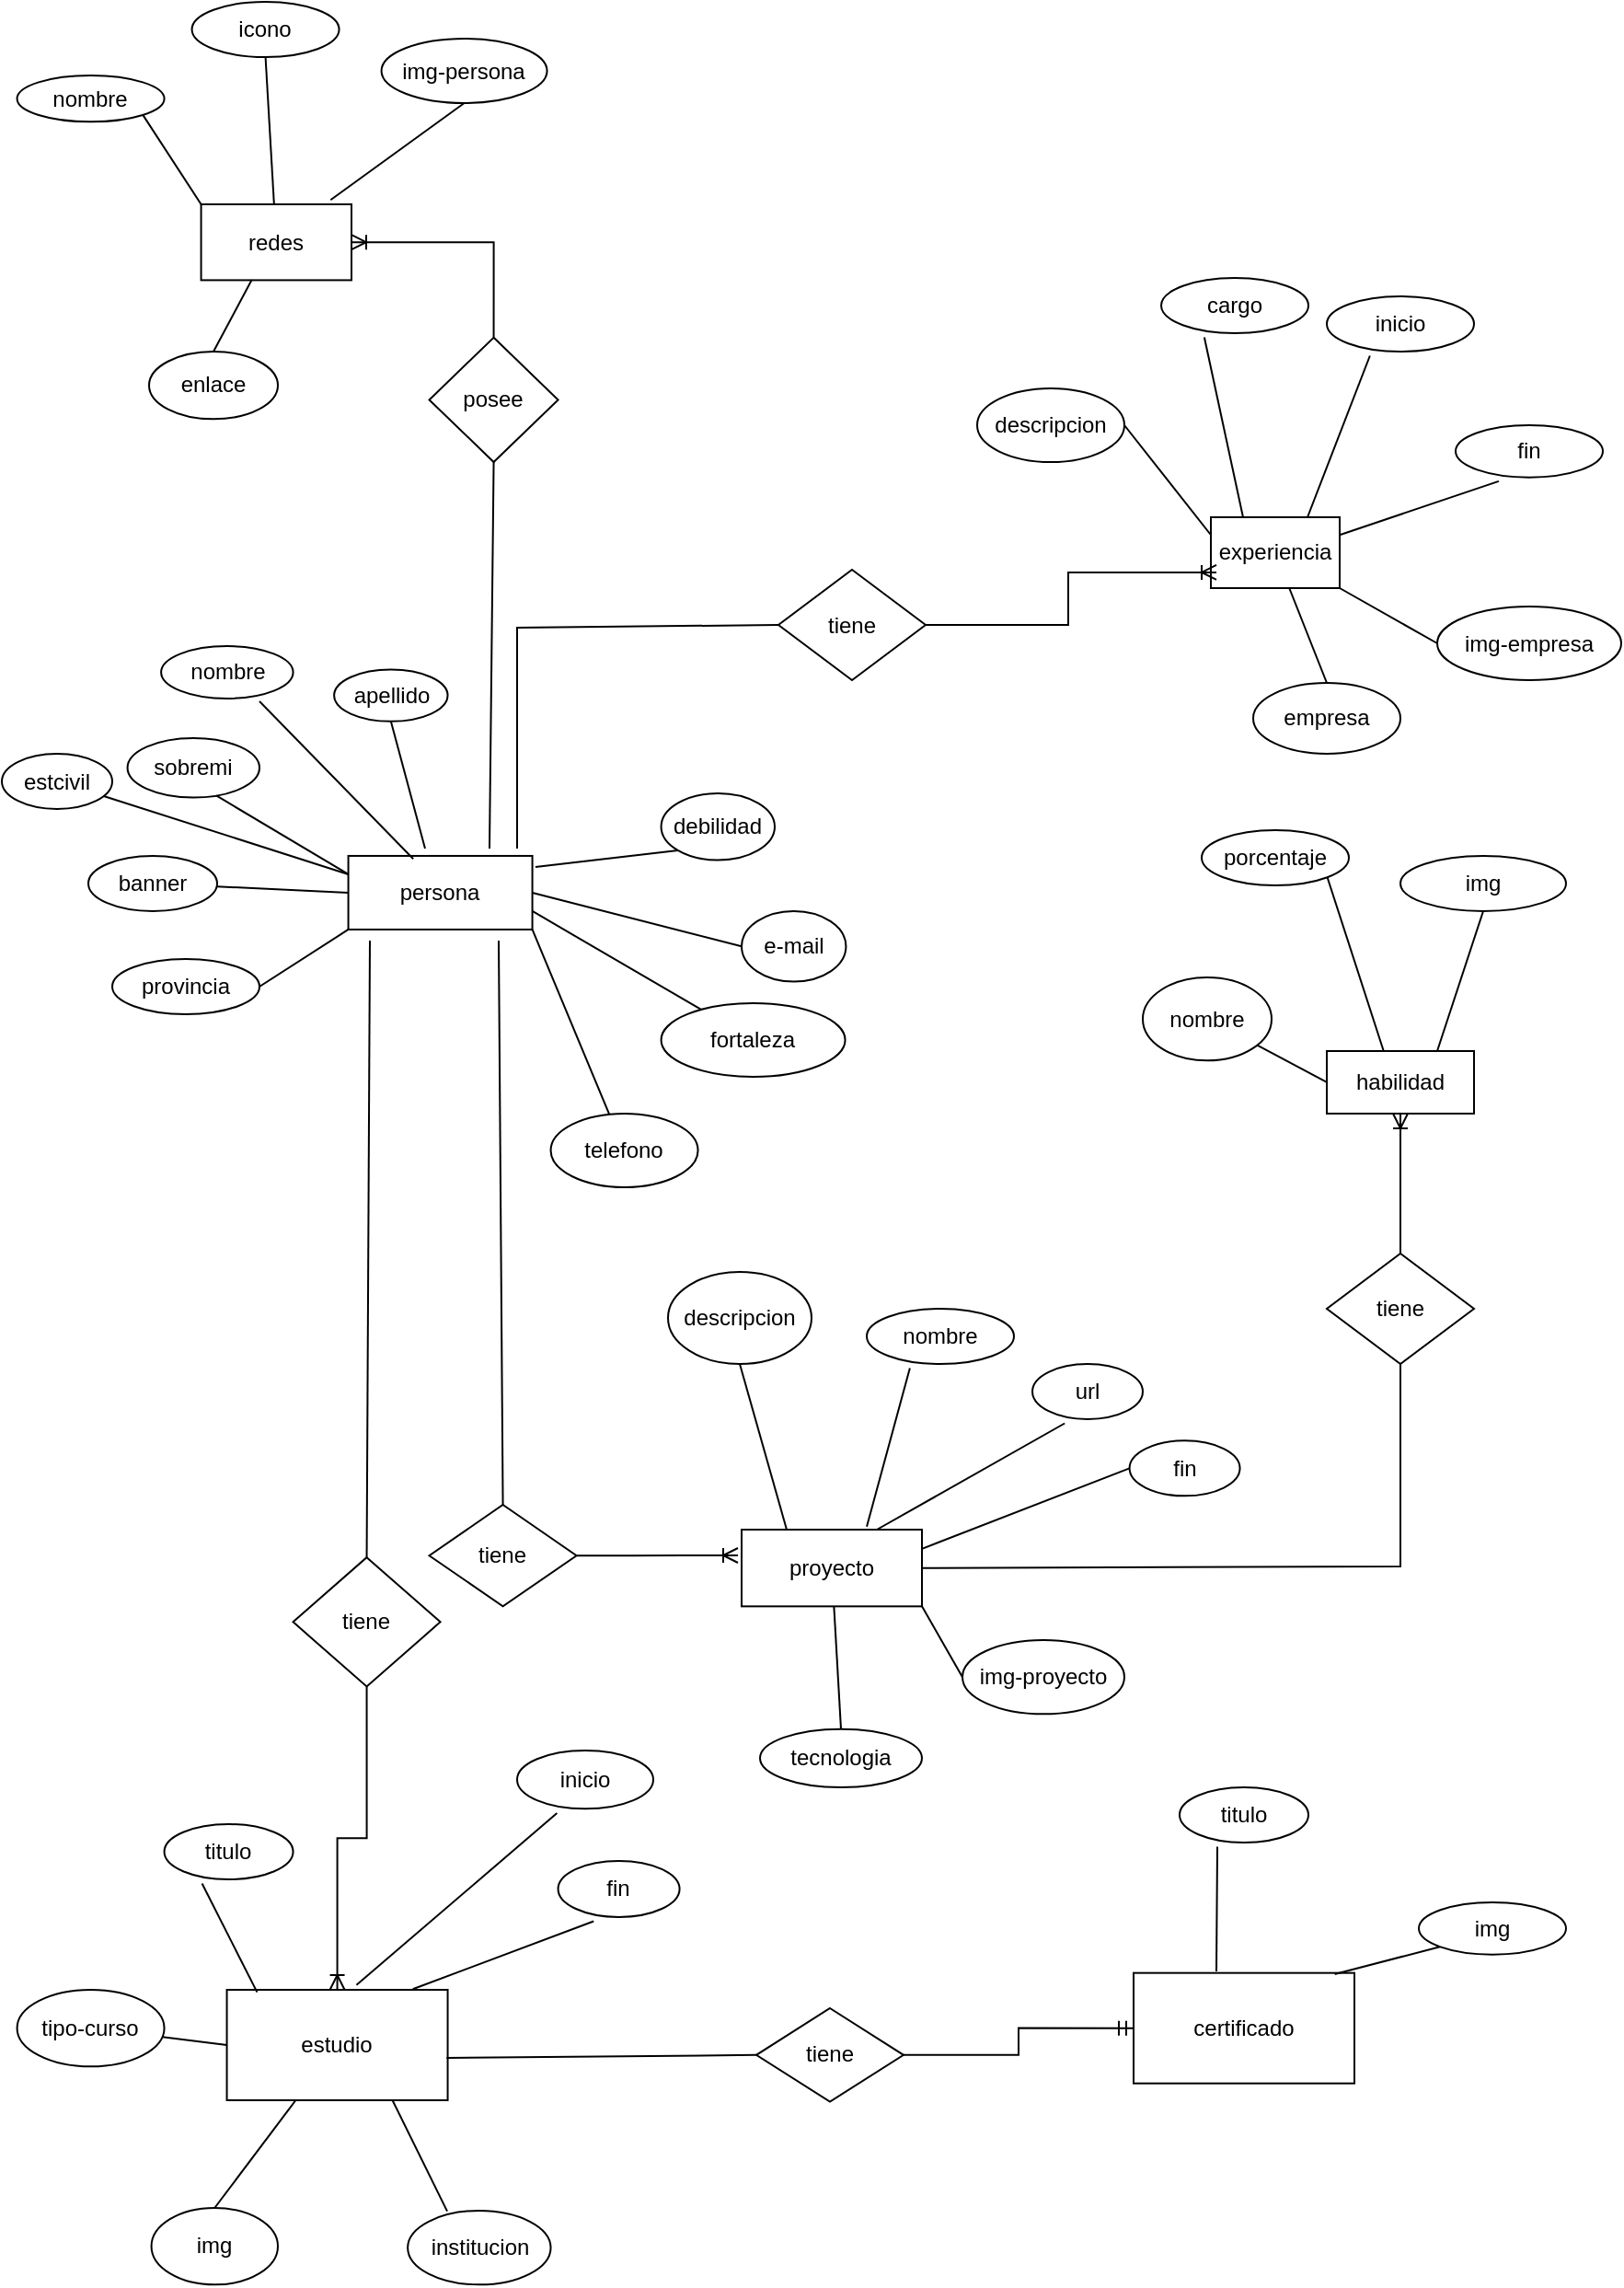 <mxfile version="20.1.1" type="device"><diagram id="R2lEEEUBdFMjLlhIrx00" name="Page-1"><mxGraphModel dx="2523" dy="1929" grid="1" gridSize="10" guides="1" tooltips="1" connect="1" arrows="1" fold="1" page="1" pageScale="1" pageWidth="850" pageHeight="1100" math="0" shadow="0" extFonts="Permanent Marker^https://fonts.googleapis.com/css?family=Permanent+Marker"><root><mxCell id="0"/><mxCell id="1" parent="0"/><mxCell id="5KSYg_C6wCTZ_rPLeU5T-1" value="persona" style="whiteSpace=wrap;html=1;align=center;" parent="1" vertex="1"><mxGeometry x="-541.72" y="-556.02" width="100" height="40" as="geometry"/></mxCell><mxCell id="5KSYg_C6wCTZ_rPLeU5T-2" value="nombre" style="ellipse;whiteSpace=wrap;html=1;align=center;" parent="1" vertex="1"><mxGeometry x="-643.44" y="-670" width="71.72" height="28.5" as="geometry"/></mxCell><mxCell id="5KSYg_C6wCTZ_rPLeU5T-3" value="" style="endArrow=none;html=1;rounded=0;exitX=0.353;exitY=0.042;exitDx=0;exitDy=0;exitPerimeter=0;" parent="1" source="5KSYg_C6wCTZ_rPLeU5T-1" edge="1"><mxGeometry width="50" height="50" relative="1" as="geometry"><mxPoint x="-251.72" y="-486.02" as="sourcePoint"/><mxPoint x="-590" y="-640" as="targetPoint"/><Array as="points"/></mxGeometry></mxCell><mxCell id="5KSYg_C6wCTZ_rPLeU5T-4" value="apellido" style="ellipse;whiteSpace=wrap;html=1;align=center;" parent="1" vertex="1"><mxGeometry x="-549.44" y="-657.25" width="61.72" height="28.14" as="geometry"/></mxCell><mxCell id="5KSYg_C6wCTZ_rPLeU5T-5" value="" style="endArrow=none;html=1;rounded=0;entryX=0.5;entryY=1;entryDx=0;entryDy=0;" parent="1" target="5KSYg_C6wCTZ_rPLeU5T-4" edge="1"><mxGeometry width="50" height="50" relative="1" as="geometry"><mxPoint x="-500" y="-560" as="sourcePoint"/><mxPoint x="-81.72" y="-526.02" as="targetPoint"/><Array as="points"/></mxGeometry></mxCell><mxCell id="5KSYg_C6wCTZ_rPLeU5T-6" value="e-mail" style="ellipse;whiteSpace=wrap;html=1;align=center;" parent="1" vertex="1"><mxGeometry x="-328" y="-526.02" width="56.72" height="38.32" as="geometry"/></mxCell><mxCell id="5KSYg_C6wCTZ_rPLeU5T-7" value="" style="endArrow=none;html=1;rounded=0;entryX=0;entryY=0.5;entryDx=0;entryDy=0;exitX=1;exitY=0.5;exitDx=0;exitDy=0;" parent="1" source="5KSYg_C6wCTZ_rPLeU5T-1" target="5KSYg_C6wCTZ_rPLeU5T-6" edge="1"><mxGeometry width="50" height="50" relative="1" as="geometry"><mxPoint x="-440" y="-560" as="sourcePoint"/><mxPoint x="-11.72" y="-416.02" as="targetPoint"/><Array as="points"/></mxGeometry></mxCell><mxCell id="5KSYg_C6wCTZ_rPLeU5T-8" value="banner" style="ellipse;whiteSpace=wrap;html=1;align=center;" parent="1" vertex="1"><mxGeometry x="-683" y="-556.02" width="70" height="30" as="geometry"/></mxCell><mxCell id="5KSYg_C6wCTZ_rPLeU5T-9" value="" style="endArrow=none;html=1;rounded=0;" parent="1" target="5KSYg_C6wCTZ_rPLeU5T-8" edge="1"><mxGeometry width="50" height="50" relative="1" as="geometry"><mxPoint x="-541.72" y="-536.02" as="sourcePoint"/><mxPoint x="-611.72" y="-556.02" as="targetPoint"/><Array as="points"/></mxGeometry></mxCell><mxCell id="5KSYg_C6wCTZ_rPLeU5T-10" value="img-persona" style="ellipse;whiteSpace=wrap;html=1;align=center;" parent="1" vertex="1"><mxGeometry x="-523.72" y="-1000" width="90" height="35" as="geometry"/></mxCell><mxCell id="5KSYg_C6wCTZ_rPLeU5T-13" value="sobremi" style="ellipse;whiteSpace=wrap;html=1;align=center;" parent="1" vertex="1"><mxGeometry x="-661.72" y="-620" width="71.72" height="32.3" as="geometry"/></mxCell><mxCell id="5KSYg_C6wCTZ_rPLeU5T-14" value="" style="endArrow=none;html=1;rounded=0;entryX=0.673;entryY=0.967;entryDx=0;entryDy=0;exitX=0;exitY=0.25;exitDx=0;exitDy=0;entryPerimeter=0;" parent="1" source="5KSYg_C6wCTZ_rPLeU5T-1" target="5KSYg_C6wCTZ_rPLeU5T-13" edge="1"><mxGeometry width="50" height="50" relative="1" as="geometry"><mxPoint x="-606.42" y="-516.02" as="sourcePoint"/><mxPoint x="-301.72" y="-497.7" as="targetPoint"/><Array as="points"/></mxGeometry></mxCell><mxCell id="5KSYg_C6wCTZ_rPLeU5T-15" value="provincia" style="ellipse;whiteSpace=wrap;html=1;align=center;" parent="1" vertex="1"><mxGeometry x="-670" y="-500" width="80" height="30" as="geometry"/></mxCell><mxCell id="5KSYg_C6wCTZ_rPLeU5T-16" value="" style="endArrow=none;html=1;rounded=0;entryX=1;entryY=0.5;entryDx=0;entryDy=0;exitX=0;exitY=1;exitDx=0;exitDy=0;" parent="1" source="5KSYg_C6wCTZ_rPLeU5T-1" target="5KSYg_C6wCTZ_rPLeU5T-15" edge="1"><mxGeometry width="50" height="50" relative="1" as="geometry"><mxPoint x="-596.42" y="-324.34" as="sourcePoint"/><mxPoint x="-291.72" y="-306.02" as="targetPoint"/><Array as="points"/></mxGeometry></mxCell><mxCell id="5KSYg_C6wCTZ_rPLeU5T-17" value="debilidad" style="ellipse;whiteSpace=wrap;html=1;align=center;" parent="1" vertex="1"><mxGeometry x="-371.72" y="-590" width="61.72" height="36.28" as="geometry"/></mxCell><mxCell id="5KSYg_C6wCTZ_rPLeU5T-18" value="" style="endArrow=none;html=1;rounded=0;entryX=0;entryY=1;entryDx=0;entryDy=0;" parent="1" target="5KSYg_C6wCTZ_rPLeU5T-17" edge="1"><mxGeometry width="50" height="50" relative="1" as="geometry"><mxPoint x="-440" y="-550" as="sourcePoint"/><mxPoint x="28.28" y="-496.02" as="targetPoint"/><Array as="points"/></mxGeometry></mxCell><mxCell id="5KSYg_C6wCTZ_rPLeU5T-19" value="fortaleza" style="ellipse;whiteSpace=wrap;html=1;align=center;" parent="1" vertex="1"><mxGeometry x="-371.72" y="-476.02" width="100" height="40" as="geometry"/></mxCell><mxCell id="5KSYg_C6wCTZ_rPLeU5T-20" value="" style="endArrow=none;html=1;rounded=0;exitX=1;exitY=0.75;exitDx=0;exitDy=0;" parent="1" source="5KSYg_C6wCTZ_rPLeU5T-1" target="5KSYg_C6wCTZ_rPLeU5T-19" edge="1"><mxGeometry width="50" height="50" relative="1" as="geometry"><mxPoint x="-531.72" y="-502.728" as="sourcePoint"/><mxPoint x="78.28" y="-376.02" as="targetPoint"/><Array as="points"/></mxGeometry></mxCell><mxCell id="5KSYg_C6wCTZ_rPLeU5T-21" value="telefono" style="ellipse;whiteSpace=wrap;html=1;align=center;" parent="1" vertex="1"><mxGeometry x="-431.72" y="-416.02" width="80" height="40" as="geometry"/></mxCell><mxCell id="5KSYg_C6wCTZ_rPLeU5T-22" value="" style="endArrow=none;html=1;rounded=0;exitX=1;exitY=1;exitDx=0;exitDy=0;" parent="1" source="5KSYg_C6wCTZ_rPLeU5T-1" target="5KSYg_C6wCTZ_rPLeU5T-21" edge="1"><mxGeometry width="50" height="50" relative="1" as="geometry"><mxPoint x="-236.42" y="-304.34" as="sourcePoint"/><mxPoint x="68.28" y="-286.02" as="targetPoint"/><Array as="points"/></mxGeometry></mxCell><mxCell id="5KSYg_C6wCTZ_rPLeU5T-23" value="estcivil" style="ellipse;whiteSpace=wrap;html=1;align=center;" parent="1" vertex="1"><mxGeometry x="-730" y="-611.5" width="60" height="30" as="geometry"/></mxCell><mxCell id="5KSYg_C6wCTZ_rPLeU5T-24" value="" style="endArrow=none;html=1;rounded=0;" parent="1" target="5KSYg_C6wCTZ_rPLeU5T-23" edge="1"><mxGeometry width="50" height="50" relative="1" as="geometry"><mxPoint x="-541.72" y="-546.02" as="sourcePoint"/><mxPoint x="-41.72" y="-256.02" as="targetPoint"/><Array as="points"/></mxGeometry></mxCell><mxCell id="5KSYg_C6wCTZ_rPLeU5T-25" value="experiencia" style="rounded=0;whiteSpace=wrap;html=1;" parent="1" vertex="1"><mxGeometry x="-73" y="-740" width="70" height="38.5" as="geometry"/></mxCell><mxCell id="5KSYg_C6wCTZ_rPLeU5T-26" value="cargo" style="ellipse;whiteSpace=wrap;html=1;align=center;" parent="1" vertex="1"><mxGeometry x="-100" y="-870" width="80" height="30" as="geometry"/></mxCell><mxCell id="5KSYg_C6wCTZ_rPLeU5T-27" value="" style="endArrow=none;html=1;rounded=0;entryX=0.293;entryY=1.075;entryDx=0;entryDy=0;exitX=0.25;exitY=0;exitDx=0;exitDy=0;entryPerimeter=0;" parent="1" source="5KSYg_C6wCTZ_rPLeU5T-25" target="5KSYg_C6wCTZ_rPLeU5T-26" edge="1"><mxGeometry width="50" height="50" relative="1" as="geometry"><mxPoint x="-134.7" y="-740" as="sourcePoint"/><mxPoint x="170" y="-721.68" as="targetPoint"/><Array as="points"/></mxGeometry></mxCell><mxCell id="5KSYg_C6wCTZ_rPLeU5T-28" value="inicio" style="ellipse;whiteSpace=wrap;html=1;align=center;" parent="1" vertex="1"><mxGeometry x="-10" y="-860" width="80" height="30" as="geometry"/></mxCell><mxCell id="5KSYg_C6wCTZ_rPLeU5T-29" value="" style="endArrow=none;html=1;rounded=0;entryX=0.293;entryY=1.075;entryDx=0;entryDy=0;exitX=0.75;exitY=0;exitDx=0;exitDy=0;entryPerimeter=0;" parent="1" source="5KSYg_C6wCTZ_rPLeU5T-25" target="5KSYg_C6wCTZ_rPLeU5T-28" edge="1"><mxGeometry width="50" height="50" relative="1" as="geometry"><mxPoint x="-34.7" y="-728.32" as="sourcePoint"/><mxPoint x="270" y="-710" as="targetPoint"/><Array as="points"/></mxGeometry></mxCell><mxCell id="5KSYg_C6wCTZ_rPLeU5T-30" value="fin" style="ellipse;whiteSpace=wrap;html=1;align=center;" parent="1" vertex="1"><mxGeometry x="60" y="-790" width="80" height="28.32" as="geometry"/></mxCell><mxCell id="5KSYg_C6wCTZ_rPLeU5T-31" value="" style="endArrow=none;html=1;rounded=0;entryX=0.293;entryY=1.075;entryDx=0;entryDy=0;exitX=1;exitY=0.25;exitDx=0;exitDy=0;entryPerimeter=0;" parent="1" source="5KSYg_C6wCTZ_rPLeU5T-25" target="5KSYg_C6wCTZ_rPLeU5T-30" edge="1"><mxGeometry width="50" height="50" relative="1" as="geometry"><mxPoint x="55.3" y="-668.32" as="sourcePoint"/><mxPoint x="360" y="-650" as="targetPoint"/><Array as="points"/></mxGeometry></mxCell><mxCell id="5KSYg_C6wCTZ_rPLeU5T-32" value="img-empresa" style="ellipse;whiteSpace=wrap;html=1;align=center;" parent="1" vertex="1"><mxGeometry x="50" y="-691.5" width="100" height="40" as="geometry"/></mxCell><mxCell id="5KSYg_C6wCTZ_rPLeU5T-33" value="" style="endArrow=none;html=1;rounded=0;entryX=0;entryY=0.5;entryDx=0;entryDy=0;exitX=1;exitY=1;exitDx=0;exitDy=0;" parent="1" source="5KSYg_C6wCTZ_rPLeU5T-25" target="5KSYg_C6wCTZ_rPLeU5T-32" edge="1"><mxGeometry width="50" height="50" relative="1" as="geometry"><mxPoint x="-60" y="-731.5" as="sourcePoint"/><mxPoint x="360" y="-541.5" as="targetPoint"/><Array as="points"/></mxGeometry></mxCell><mxCell id="5KSYg_C6wCTZ_rPLeU5T-36" value="empresa" style="ellipse;whiteSpace=wrap;html=1;align=center;" parent="1" vertex="1"><mxGeometry x="-50" y="-650" width="80" height="38.5" as="geometry"/></mxCell><mxCell id="5KSYg_C6wCTZ_rPLeU5T-37" value="" style="endArrow=none;html=1;rounded=0;entryX=0.5;entryY=0;entryDx=0;entryDy=0;" parent="1" source="5KSYg_C6wCTZ_rPLeU5T-25" target="5KSYg_C6wCTZ_rPLeU5T-36" edge="1"><mxGeometry width="50" height="50" relative="1" as="geometry"><mxPoint x="-180" y="-685" as="sourcePoint"/><mxPoint x="120" y="-485" as="targetPoint"/><Array as="points"/></mxGeometry></mxCell><mxCell id="5KSYg_C6wCTZ_rPLeU5T-38" value="proyecto" style="rounded=0;whiteSpace=wrap;html=1;" parent="1" vertex="1"><mxGeometry x="-328" y="-190" width="98" height="41.68" as="geometry"/></mxCell><mxCell id="5KSYg_C6wCTZ_rPLeU5T-39" value="nombre" style="ellipse;whiteSpace=wrap;html=1;align=center;" parent="1" vertex="1"><mxGeometry x="-260" y="-310" width="80" height="30" as="geometry"/></mxCell><mxCell id="5KSYg_C6wCTZ_rPLeU5T-40" value="" style="endArrow=none;html=1;rounded=0;entryX=0.293;entryY=1.075;entryDx=0;entryDy=0;entryPerimeter=0;exitX=0.694;exitY=-0.04;exitDx=0;exitDy=0;exitPerimeter=0;" parent="1" source="5KSYg_C6wCTZ_rPLeU5T-38" target="5KSYg_C6wCTZ_rPLeU5T-39" edge="1"><mxGeometry width="50" height="50" relative="1" as="geometry"><mxPoint x="-240" y="-210" as="sourcePoint"/><mxPoint x="2" y="-190" as="targetPoint"/><Array as="points"/></mxGeometry></mxCell><mxCell id="5KSYg_C6wCTZ_rPLeU5T-41" value="url" style="ellipse;whiteSpace=wrap;html=1;align=center;" parent="1" vertex="1"><mxGeometry x="-170" y="-280" width="60" height="30" as="geometry"/></mxCell><mxCell id="5KSYg_C6wCTZ_rPLeU5T-42" value="" style="endArrow=none;html=1;rounded=0;entryX=0.293;entryY=1.075;entryDx=0;entryDy=0;exitX=0.75;exitY=0;exitDx=0;exitDy=0;entryPerimeter=0;" parent="1" source="5KSYg_C6wCTZ_rPLeU5T-38" target="5KSYg_C6wCTZ_rPLeU5T-41" edge="1"><mxGeometry width="50" height="50" relative="1" as="geometry"><mxPoint x="-202.7" y="-196.64" as="sourcePoint"/><mxPoint x="102" y="-178.32" as="targetPoint"/><Array as="points"/></mxGeometry></mxCell><mxCell id="5KSYg_C6wCTZ_rPLeU5T-43" value="fin" style="ellipse;whiteSpace=wrap;html=1;align=center;" parent="1" vertex="1"><mxGeometry x="-117.22" y="-238.32" width="60" height="30" as="geometry"/></mxCell><mxCell id="5KSYg_C6wCTZ_rPLeU5T-44" value="" style="endArrow=none;html=1;rounded=0;entryX=0;entryY=0.5;entryDx=0;entryDy=0;exitX=1;exitY=0.25;exitDx=0;exitDy=0;" parent="1" source="5KSYg_C6wCTZ_rPLeU5T-38" target="5KSYg_C6wCTZ_rPLeU5T-43" edge="1"><mxGeometry width="50" height="50" relative="1" as="geometry"><mxPoint x="-246.7" y="-682.32" as="sourcePoint"/><mxPoint x="58" y="-664.0" as="targetPoint"/><Array as="points"/></mxGeometry></mxCell><mxCell id="5KSYg_C6wCTZ_rPLeU5T-45" value="img-proyecto" style="ellipse;whiteSpace=wrap;html=1;align=center;" parent="1" vertex="1"><mxGeometry x="-208" y="-130" width="88" height="40.18" as="geometry"/></mxCell><mxCell id="5KSYg_C6wCTZ_rPLeU5T-46" value="" style="endArrow=none;html=1;rounded=0;entryX=0;entryY=0.5;entryDx=0;entryDy=0;exitX=1;exitY=1;exitDx=0;exitDy=0;" parent="1" source="5KSYg_C6wCTZ_rPLeU5T-38" target="5KSYg_C6wCTZ_rPLeU5T-45" edge="1"><mxGeometry width="50" height="50" relative="1" as="geometry"><mxPoint x="-228" y="-199.82" as="sourcePoint"/><mxPoint x="192" y="-9.82" as="targetPoint"/><Array as="points"/></mxGeometry></mxCell><mxCell id="5KSYg_C6wCTZ_rPLeU5T-47" value="tecnologia" style="ellipse;whiteSpace=wrap;html=1;align=center;" parent="1" vertex="1"><mxGeometry x="-318" y="-81.68" width="88" height="31.68" as="geometry"/></mxCell><mxCell id="5KSYg_C6wCTZ_rPLeU5T-48" value="" style="endArrow=none;html=1;rounded=0;entryX=0.5;entryY=0;entryDx=0;entryDy=0;" parent="1" source="5KSYg_C6wCTZ_rPLeU5T-38" target="5KSYg_C6wCTZ_rPLeU5T-47" edge="1"><mxGeometry width="50" height="50" relative="1" as="geometry"><mxPoint x="-348" y="-153.32" as="sourcePoint"/><mxPoint x="-48" y="46.68" as="targetPoint"/><Array as="points"/></mxGeometry></mxCell><mxCell id="5KSYg_C6wCTZ_rPLeU5T-49" value="descripcion" style="ellipse;whiteSpace=wrap;html=1;" parent="1" vertex="1"><mxGeometry x="-200" y="-810" width="80" height="40" as="geometry"/></mxCell><mxCell id="5KSYg_C6wCTZ_rPLeU5T-50" value="" style="endArrow=none;html=1;rounded=0;entryX=0;entryY=0.25;entryDx=0;entryDy=0;exitX=1;exitY=0.5;exitDx=0;exitDy=0;" parent="1" source="5KSYg_C6wCTZ_rPLeU5T-49" target="5KSYg_C6wCTZ_rPLeU5T-25" edge="1"><mxGeometry width="50" height="50" relative="1" as="geometry"><mxPoint x="-290" y="-620" as="sourcePoint"/><mxPoint x="-240" y="-670" as="targetPoint"/></mxGeometry></mxCell><mxCell id="5KSYg_C6wCTZ_rPLeU5T-52" value="descripcion" style="ellipse;whiteSpace=wrap;html=1;" parent="1" vertex="1"><mxGeometry x="-368" y="-330" width="78" height="50" as="geometry"/></mxCell><mxCell id="5KSYg_C6wCTZ_rPLeU5T-53" value="" style="endArrow=none;html=1;rounded=0;exitX=0.5;exitY=1;exitDx=0;exitDy=0;entryX=0.25;entryY=0;entryDx=0;entryDy=0;" parent="1" source="5KSYg_C6wCTZ_rPLeU5T-52" target="5KSYg_C6wCTZ_rPLeU5T-38" edge="1"><mxGeometry width="50" height="50" relative="1" as="geometry"><mxPoint x="-458" y="-133.32" as="sourcePoint"/><mxPoint x="-308" y="-210" as="targetPoint"/></mxGeometry></mxCell><mxCell id="5KSYg_C6wCTZ_rPLeU5T-57" value="redes" style="rounded=0;whiteSpace=wrap;html=1;" parent="1" vertex="1"><mxGeometry x="-621.72" y="-910" width="81.72" height="41.21" as="geometry"/></mxCell><mxCell id="5KSYg_C6wCTZ_rPLeU5T-58" value="nombre" style="ellipse;whiteSpace=wrap;html=1;align=center;" parent="1" vertex="1"><mxGeometry x="-721.72" y="-980" width="80" height="25.16" as="geometry"/></mxCell><mxCell id="5KSYg_C6wCTZ_rPLeU5T-59" value="" style="endArrow=none;html=1;rounded=0;entryX=1;entryY=1;entryDx=0;entryDy=0;exitX=0;exitY=0;exitDx=0;exitDy=0;" parent="1" source="5KSYg_C6wCTZ_rPLeU5T-57" target="5KSYg_C6wCTZ_rPLeU5T-58" edge="1"><mxGeometry width="50" height="50" relative="1" as="geometry"><mxPoint x="-606.42" y="-912.11" as="sourcePoint"/><mxPoint x="-654.36" y="-961.953" as="targetPoint"/><Array as="points"/></mxGeometry></mxCell><mxCell id="5KSYg_C6wCTZ_rPLeU5T-60" value="icono" style="ellipse;whiteSpace=wrap;html=1;align=center;" parent="1" vertex="1"><mxGeometry x="-626.72" y="-1020" width="80" height="30" as="geometry"/></mxCell><mxCell id="5KSYg_C6wCTZ_rPLeU5T-61" value="" style="endArrow=none;html=1;rounded=0;entryX=0.5;entryY=1;entryDx=0;entryDy=0;" parent="1" source="5KSYg_C6wCTZ_rPLeU5T-57" target="5KSYg_C6wCTZ_rPLeU5T-60" edge="1"><mxGeometry width="50" height="50" relative="1" as="geometry"><mxPoint x="-551.72" y="-918.79" as="sourcePoint"/><mxPoint x="-201.72" y="-882.11" as="targetPoint"/><Array as="points"/></mxGeometry></mxCell><mxCell id="5KSYg_C6wCTZ_rPLeU5T-62" value="enlace" style="ellipse;whiteSpace=wrap;html=1;align=center;" parent="1" vertex="1"><mxGeometry x="-650" y="-830" width="70" height="36.68" as="geometry"/></mxCell><mxCell id="5KSYg_C6wCTZ_rPLeU5T-63" value="" style="endArrow=none;html=1;rounded=0;exitX=0.337;exitY=0.996;exitDx=0;exitDy=0;exitPerimeter=0;entryX=0.5;entryY=0;entryDx=0;entryDy=0;" parent="1" source="5KSYg_C6wCTZ_rPLeU5T-57" target="5KSYg_C6wCTZ_rPLeU5T-62" edge="1"><mxGeometry width="50" height="50" relative="1" as="geometry"><mxPoint x="-416.42" y="-840.43" as="sourcePoint"/><mxPoint x="-641.72" y="-828.79" as="targetPoint"/><Array as="points"/></mxGeometry></mxCell><mxCell id="5KSYg_C6wCTZ_rPLeU5T-69" value="estudio" style="rounded=0;whiteSpace=wrap;html=1;" parent="1" vertex="1"><mxGeometry x="-607.72" y="60.0" width="120" height="60" as="geometry"/></mxCell><mxCell id="5KSYg_C6wCTZ_rPLeU5T-70" value="titulo" style="ellipse;whiteSpace=wrap;html=1;align=center;" parent="1" vertex="1"><mxGeometry x="-641.72" y="-30.0" width="70" height="30" as="geometry"/></mxCell><mxCell id="5KSYg_C6wCTZ_rPLeU5T-71" value="" style="endArrow=none;html=1;rounded=0;entryX=0.293;entryY=1.075;entryDx=0;entryDy=0;exitX=0.137;exitY=0.022;exitDx=0;exitDy=0;exitPerimeter=0;entryPerimeter=0;" parent="1" target="5KSYg_C6wCTZ_rPLeU5T-70" edge="1" source="5KSYg_C6wCTZ_rPLeU5T-69"><mxGeometry width="50" height="50" relative="1" as="geometry"><mxPoint x="-582.42" y="81.68" as="sourcePoint"/><mxPoint x="-277.72" y="100.0" as="targetPoint"/><Array as="points"/></mxGeometry></mxCell><mxCell id="5KSYg_C6wCTZ_rPLeU5T-72" value="inicio" style="ellipse;whiteSpace=wrap;html=1;align=center;" parent="1" vertex="1"><mxGeometry x="-450" y="-70.0" width="74" height="31.68" as="geometry"/></mxCell><mxCell id="5KSYg_C6wCTZ_rPLeU5T-73" value="" style="endArrow=none;html=1;rounded=0;entryX=0.293;entryY=1.075;entryDx=0;entryDy=0;exitX=0.587;exitY=-0.044;exitDx=0;exitDy=0;entryPerimeter=0;exitPerimeter=0;" parent="1" source="5KSYg_C6wCTZ_rPLeU5T-69" target="5KSYg_C6wCTZ_rPLeU5T-72" edge="1"><mxGeometry width="50" height="50" relative="1" as="geometry"><mxPoint x="-482.42" y="93.36" as="sourcePoint"/><mxPoint x="-177.72" y="111.68" as="targetPoint"/><Array as="points"/></mxGeometry></mxCell><mxCell id="5KSYg_C6wCTZ_rPLeU5T-74" value="fin" style="ellipse;whiteSpace=wrap;html=1;align=center;" parent="1" vertex="1"><mxGeometry x="-427.72" y="-10.0" width="66" height="30.47" as="geometry"/></mxCell><mxCell id="5KSYg_C6wCTZ_rPLeU5T-75" value="" style="endArrow=none;html=1;rounded=0;entryX=0.293;entryY=1.075;entryDx=0;entryDy=0;entryPerimeter=0;exitX=0.842;exitY=-0.006;exitDx=0;exitDy=0;exitPerimeter=0;" parent="1" target="5KSYg_C6wCTZ_rPLeU5T-74" edge="1" source="5KSYg_C6wCTZ_rPLeU5T-69"><mxGeometry width="50" height="50" relative="1" as="geometry"><mxPoint x="-500" y="80" as="sourcePoint"/><mxPoint x="-87.72" y="171.68" as="targetPoint"/><Array as="points"/></mxGeometry></mxCell><mxCell id="5KSYg_C6wCTZ_rPLeU5T-76" value="institucion" style="ellipse;whiteSpace=wrap;html=1;align=center;" parent="1" vertex="1"><mxGeometry x="-509.44" y="180" width="77.72" height="40.18" as="geometry"/></mxCell><mxCell id="5KSYg_C6wCTZ_rPLeU5T-77" value="" style="endArrow=none;html=1;rounded=0;entryX=0.276;entryY=0.008;entryDx=0;entryDy=0;exitX=0.75;exitY=1;exitDx=0;exitDy=0;entryPerimeter=0;" parent="1" source="5KSYg_C6wCTZ_rPLeU5T-69" target="5KSYg_C6wCTZ_rPLeU5T-76" edge="1"><mxGeometry width="50" height="50" relative="1" as="geometry"><mxPoint x="-507.72" y="90.18" as="sourcePoint"/><mxPoint x="-87.72" y="280.18" as="targetPoint"/><Array as="points"/></mxGeometry></mxCell><mxCell id="5KSYg_C6wCTZ_rPLeU5T-78" value="img" style="ellipse;whiteSpace=wrap;html=1;align=center;" parent="1" vertex="1"><mxGeometry x="-648.72" y="178.5" width="68.72" height="41.68" as="geometry"/></mxCell><mxCell id="5KSYg_C6wCTZ_rPLeU5T-79" value="" style="endArrow=none;html=1;rounded=0;entryX=0.5;entryY=0;entryDx=0;entryDy=0;" parent="1" source="5KSYg_C6wCTZ_rPLeU5T-69" target="5KSYg_C6wCTZ_rPLeU5T-78" edge="1"><mxGeometry width="50" height="50" relative="1" as="geometry"><mxPoint x="-627.72" y="136.68" as="sourcePoint"/><mxPoint x="-327.72" y="336.68" as="targetPoint"/><Array as="points"/></mxGeometry></mxCell><mxCell id="5KSYg_C6wCTZ_rPLeU5T-80" value="" style="endArrow=none;html=1;rounded=0;entryX=0;entryY=0.5;entryDx=0;entryDy=0;" parent="1" source="5KSYg_C6wCTZ_rPLeU5T-81" target="5KSYg_C6wCTZ_rPLeU5T-69" edge="1"><mxGeometry width="50" height="50" relative="1" as="geometry"><mxPoint x="-627.72" y="45.0" as="sourcePoint"/><mxPoint x="-607.72" y="81.68" as="targetPoint"/></mxGeometry></mxCell><mxCell id="5KSYg_C6wCTZ_rPLeU5T-81" value="tipo-curso" style="ellipse;whiteSpace=wrap;html=1;" parent="1" vertex="1"><mxGeometry x="-721.72" y="60.0" width="80" height="41.68" as="geometry"/></mxCell><mxCell id="5KSYg_C6wCTZ_rPLeU5T-82" value="certificado" style="rounded=0;whiteSpace=wrap;html=1;" parent="1" vertex="1"><mxGeometry x="-115.0" y="50.84" width="120" height="60" as="geometry"/></mxCell><mxCell id="5KSYg_C6wCTZ_rPLeU5T-83" value="titulo" style="ellipse;whiteSpace=wrap;html=1;align=center;" parent="1" vertex="1"><mxGeometry x="-90" y="-50.0" width="70" height="30" as="geometry"/></mxCell><mxCell id="5KSYg_C6wCTZ_rPLeU5T-84" value="" style="endArrow=none;html=1;rounded=0;entryX=0.293;entryY=1.075;entryDx=0;entryDy=0;entryPerimeter=0;" parent="1" target="5KSYg_C6wCTZ_rPLeU5T-83" edge="1"><mxGeometry width="50" height="50" relative="1" as="geometry"><mxPoint x="-70" y="50" as="sourcePoint"/><mxPoint x="212.78" y="69.16" as="targetPoint"/><Array as="points"/></mxGeometry></mxCell><mxCell id="5KSYg_C6wCTZ_rPLeU5T-100" value="img" style="ellipse;whiteSpace=wrap;html=1;align=center;" parent="1" vertex="1"><mxGeometry x="40" y="12.48" width="80" height="28.36" as="geometry"/></mxCell><mxCell id="5KSYg_C6wCTZ_rPLeU5T-101" value="" style="endArrow=none;html=1;rounded=0;entryX=0;entryY=1;entryDx=0;entryDy=0;exitX=0.911;exitY=0.011;exitDx=0;exitDy=0;exitPerimeter=0;" parent="1" source="5KSYg_C6wCTZ_rPLeU5T-82" target="5KSYg_C6wCTZ_rPLeU5T-100" edge="1"><mxGeometry width="50" height="50" relative="1" as="geometry"><mxPoint x="-7.22" y="34.16" as="sourcePoint"/><mxPoint x="76.22" y="29.647" as="targetPoint"/><Array as="points"/></mxGeometry></mxCell><mxCell id="5KSYg_C6wCTZ_rPLeU5T-104" value="habilidad" style="rounded=0;whiteSpace=wrap;html=1;" parent="1" vertex="1"><mxGeometry x="-10" y="-450" width="80" height="33.98" as="geometry"/></mxCell><mxCell id="5KSYg_C6wCTZ_rPLeU5T-105" value="porcentaje" style="ellipse;whiteSpace=wrap;html=1;align=center;" parent="1" vertex="1"><mxGeometry x="-78" y="-570" width="80" height="30" as="geometry"/></mxCell><mxCell id="5KSYg_C6wCTZ_rPLeU5T-106" value="" style="endArrow=none;html=1;rounded=0;entryX=1;entryY=1;entryDx=0;entryDy=0;exitX=0.385;exitY=-0.008;exitDx=0;exitDy=0;exitPerimeter=0;" parent="1" source="5KSYg_C6wCTZ_rPLeU5T-104" target="5KSYg_C6wCTZ_rPLeU5T-105" edge="1"><mxGeometry width="50" height="50" relative="1" as="geometry"><mxPoint x="20" y="-480" as="sourcePoint"/><mxPoint x="290" y="-436.52" as="targetPoint"/><Array as="points"/></mxGeometry></mxCell><mxCell id="5KSYg_C6wCTZ_rPLeU5T-107" value="img" style="ellipse;whiteSpace=wrap;html=1;align=center;" parent="1" vertex="1"><mxGeometry x="30" y="-556.02" width="90" height="30" as="geometry"/></mxCell><mxCell id="5KSYg_C6wCTZ_rPLeU5T-108" value="" style="endArrow=none;html=1;rounded=0;entryX=0.5;entryY=1;entryDx=0;entryDy=0;exitX=0.75;exitY=0;exitDx=0;exitDy=0;" parent="1" source="5KSYg_C6wCTZ_rPLeU5T-104" target="5KSYg_C6wCTZ_rPLeU5T-107" edge="1"><mxGeometry width="50" height="50" relative="1" as="geometry"><mxPoint x="85.3" y="-443.16" as="sourcePoint"/><mxPoint x="390" y="-424.84" as="targetPoint"/><Array as="points"/></mxGeometry></mxCell><mxCell id="5KSYg_C6wCTZ_rPLeU5T-115" value="" style="endArrow=none;html=1;rounded=0;entryX=0;entryY=0.5;entryDx=0;entryDy=0;" parent="1" source="5KSYg_C6wCTZ_rPLeU5T-116" target="5KSYg_C6wCTZ_rPLeU5T-104" edge="1"><mxGeometry width="50" height="50" relative="1" as="geometry"><mxPoint x="-60" y="-491.52" as="sourcePoint"/><mxPoint x="-40" y="-454.84" as="targetPoint"/></mxGeometry></mxCell><mxCell id="5KSYg_C6wCTZ_rPLeU5T-116" value="nombre" style="ellipse;whiteSpace=wrap;html=1;" parent="1" vertex="1"><mxGeometry x="-110" y="-490" width="70" height="45.16" as="geometry"/></mxCell><mxCell id="5KSYg_C6wCTZ_rPLeU5T-117" value="tiene" style="rhombus;whiteSpace=wrap;html=1;" parent="1" vertex="1"><mxGeometry x="-10" y="-340" width="80" height="60" as="geometry"/></mxCell><mxCell id="5KSYg_C6wCTZ_rPLeU5T-118" value="" style="endArrow=none;html=1;rounded=0;entryX=0.5;entryY=1;entryDx=0;entryDy=0;exitX=1;exitY=0.5;exitDx=0;exitDy=0;" parent="1" source="5KSYg_C6wCTZ_rPLeU5T-38" target="5KSYg_C6wCTZ_rPLeU5T-117" edge="1"><mxGeometry width="50" height="50" relative="1" as="geometry"><mxPoint x="-268" y="-210" as="sourcePoint"/><mxPoint x="-201.72" y="-546.02" as="targetPoint"/><Array as="points"><mxPoint x="30" y="-170"/></Array></mxGeometry></mxCell><mxCell id="5KSYg_C6wCTZ_rPLeU5T-120" value="posee" style="rhombus;whiteSpace=wrap;html=1;" parent="1" vertex="1"><mxGeometry x="-497.72" y="-837.58" width="70" height="67.58" as="geometry"/></mxCell><mxCell id="5KSYg_C6wCTZ_rPLeU5T-123" value="tiene" style="rhombus;whiteSpace=wrap;html=1;" parent="1" vertex="1"><mxGeometry x="-497.72" y="-203.48" width="80" height="55.16" as="geometry"/></mxCell><mxCell id="5KSYg_C6wCTZ_rPLeU5T-124" value="" style="endArrow=none;html=1;rounded=0;entryX=0.5;entryY=0;entryDx=0;entryDy=0;" parent="1" target="5KSYg_C6wCTZ_rPLeU5T-123" edge="1"><mxGeometry width="50" height="50" relative="1" as="geometry"><mxPoint x="-460" y="-510" as="sourcePoint"/><mxPoint x="-490" y="100" as="targetPoint"/><Array as="points"/></mxGeometry></mxCell><mxCell id="5KSYg_C6wCTZ_rPLeU5T-141" value="tiene" style="rhombus;whiteSpace=wrap;html=1;" parent="1" vertex="1"><mxGeometry x="-320" y="70" width="80" height="50.84" as="geometry"/></mxCell><mxCell id="5KSYg_C6wCTZ_rPLeU5T-142" value="" style="endArrow=none;html=1;rounded=0;exitX=0;exitY=0.5;exitDx=0;exitDy=0;entryX=0.995;entryY=0.617;entryDx=0;entryDy=0;entryPerimeter=0;" parent="1" source="5KSYg_C6wCTZ_rPLeU5T-141" target="5KSYg_C6wCTZ_rPLeU5T-69" edge="1"><mxGeometry width="50" height="50" relative="1" as="geometry"><mxPoint x="-257.22" y="-90.84" as="sourcePoint"/><mxPoint x="-480" y="95" as="targetPoint"/></mxGeometry></mxCell><mxCell id="5KSYg_C6wCTZ_rPLeU5T-144" value="tiene" style="rhombus;whiteSpace=wrap;html=1;" parent="1" vertex="1"><mxGeometry x="-571.72" y="-174.91" width="80" height="70.18" as="geometry"/></mxCell><mxCell id="5KSYg_C6wCTZ_rPLeU5T-145" value="" style="endArrow=none;html=1;rounded=0;exitX=0.5;exitY=0;exitDx=0;exitDy=0;" parent="1" source="5KSYg_C6wCTZ_rPLeU5T-144" edge="1"><mxGeometry width="50" height="50" relative="1" as="geometry"><mxPoint x="-290" y="-490" as="sourcePoint"/><mxPoint x="-530" y="-510" as="targetPoint"/></mxGeometry></mxCell><mxCell id="5KSYg_C6wCTZ_rPLeU5T-149" value="" style="endArrow=none;html=1;rounded=0;entryX=0.5;entryY=1;entryDx=0;entryDy=0;" parent="1" target="5KSYg_C6wCTZ_rPLeU5T-120" edge="1"><mxGeometry width="50" height="50" relative="1" as="geometry"><mxPoint x="-465" y="-560" as="sourcePoint"/><mxPoint x="-240" y="-760" as="targetPoint"/></mxGeometry></mxCell><mxCell id="5KSYg_C6wCTZ_rPLeU5T-151" value="tiene" style="rhombus;whiteSpace=wrap;html=1;" parent="1" vertex="1"><mxGeometry x="-308" y="-711.5" width="80" height="60" as="geometry"/></mxCell><mxCell id="5KSYg_C6wCTZ_rPLeU5T-152" value="" style="endArrow=none;html=1;rounded=0;entryX=0;entryY=0.5;entryDx=0;entryDy=0;" parent="1" target="5KSYg_C6wCTZ_rPLeU5T-151" edge="1"><mxGeometry width="50" height="50" relative="1" as="geometry"><mxPoint x="-450" y="-560" as="sourcePoint"/><mxPoint x="-240" y="-690" as="targetPoint"/><Array as="points"><mxPoint x="-450" y="-680"/></Array></mxGeometry></mxCell><mxCell id="5KSYg_C6wCTZ_rPLeU5T-159" value="" style="endArrow=none;html=1;rounded=0;entryX=0.5;entryY=1;entryDx=0;entryDy=0;exitX=0.861;exitY=-0.057;exitDx=0;exitDy=0;exitPerimeter=0;" parent="1" source="5KSYg_C6wCTZ_rPLeU5T-57" target="5KSYg_C6wCTZ_rPLeU5T-10" edge="1"><mxGeometry width="50" height="50" relative="1" as="geometry"><mxPoint x="-520" y="-930" as="sourcePoint"/><mxPoint x="-240" y="-980" as="targetPoint"/></mxGeometry></mxCell><mxCell id="5KSYg_C6wCTZ_rPLeU5T-161" value="" style="edgeStyle=entityRelationEdgeStyle;fontSize=12;html=1;endArrow=ERoneToMany;rounded=0;exitX=1;exitY=0.5;exitDx=0;exitDy=0;" parent="1" source="5KSYg_C6wCTZ_rPLeU5T-123" edge="1"><mxGeometry width="100" height="100" relative="1" as="geometry"><mxPoint x="-320" y="-180" as="sourcePoint"/><mxPoint x="-330" y="-176" as="targetPoint"/></mxGeometry></mxCell><mxCell id="7msBOL-YbDgu_zZS2jJ0-7" value="" style="edgeStyle=orthogonalEdgeStyle;fontSize=12;html=1;endArrow=ERoneToMany;rounded=0;exitX=1;exitY=0.5;exitDx=0;exitDy=0;entryX=0.043;entryY=0.779;entryDx=0;entryDy=0;entryPerimeter=0;" edge="1" parent="1" source="5KSYg_C6wCTZ_rPLeU5T-151" target="5KSYg_C6wCTZ_rPLeU5T-25"><mxGeometry width="100" height="100" relative="1" as="geometry"><mxPoint x="-180.0" y="-681.99" as="sourcePoint"/><mxPoint x="-80" y="-720" as="targetPoint"/></mxGeometry></mxCell><mxCell id="7msBOL-YbDgu_zZS2jJ0-8" value="" style="edgeStyle=orthogonalEdgeStyle;fontSize=12;html=1;endArrow=ERoneToMany;rounded=0;entryX=1;entryY=0.5;entryDx=0;entryDy=0;exitX=0.5;exitY=0;exitDx=0;exitDy=0;" edge="1" parent="1" source="5KSYg_C6wCTZ_rPLeU5T-120" target="5KSYg_C6wCTZ_rPLeU5T-57"><mxGeometry width="100" height="100" relative="1" as="geometry"><mxPoint x="-470" y="-840" as="sourcePoint"/><mxPoint x="-418.86" y="-871.18" as="targetPoint"/></mxGeometry></mxCell><mxCell id="7msBOL-YbDgu_zZS2jJ0-9" value="" style="edgeStyle=orthogonalEdgeStyle;fontSize=12;html=1;endArrow=ERoneToMany;rounded=0;exitX=0.5;exitY=0;exitDx=0;exitDy=0;entryX=0.5;entryY=1;entryDx=0;entryDy=0;" edge="1" parent="1" source="5KSYg_C6wCTZ_rPLeU5T-117" target="5KSYg_C6wCTZ_rPLeU5T-104"><mxGeometry width="100" height="100" relative="1" as="geometry"><mxPoint x="-20.0" y="-369.9" as="sourcePoint"/><mxPoint x="67.72" y="-370" as="targetPoint"/></mxGeometry></mxCell><mxCell id="7msBOL-YbDgu_zZS2jJ0-12" value="" style="edgeStyle=orthogonalEdgeStyle;fontSize=12;html=1;endArrow=ERoneToMany;rounded=0;exitX=0.5;exitY=1;exitDx=0;exitDy=0;entryX=0.5;entryY=0;entryDx=0;entryDy=0;" edge="1" parent="1" source="5KSYg_C6wCTZ_rPLeU5T-144" target="5KSYg_C6wCTZ_rPLeU5T-69"><mxGeometry width="100" height="100" relative="1" as="geometry"><mxPoint x="-367.72" y="-125.9" as="sourcePoint"/><mxPoint x="-280" y="-126" as="targetPoint"/></mxGeometry></mxCell><mxCell id="7msBOL-YbDgu_zZS2jJ0-13" value="" style="edgeStyle=orthogonalEdgeStyle;fontSize=12;html=1;endArrow=ERmandOne;rounded=0;exitX=1;exitY=0.5;exitDx=0;exitDy=0;entryX=0;entryY=0.5;entryDx=0;entryDy=0;" edge="1" parent="1" source="5KSYg_C6wCTZ_rPLeU5T-141" target="5KSYg_C6wCTZ_rPLeU5T-82"><mxGeometry width="100" height="100" relative="1" as="geometry"><mxPoint x="10" y="-100" as="sourcePoint"/><mxPoint x="110" y="-200" as="targetPoint"/></mxGeometry></mxCell></root></mxGraphModel></diagram></mxfile>